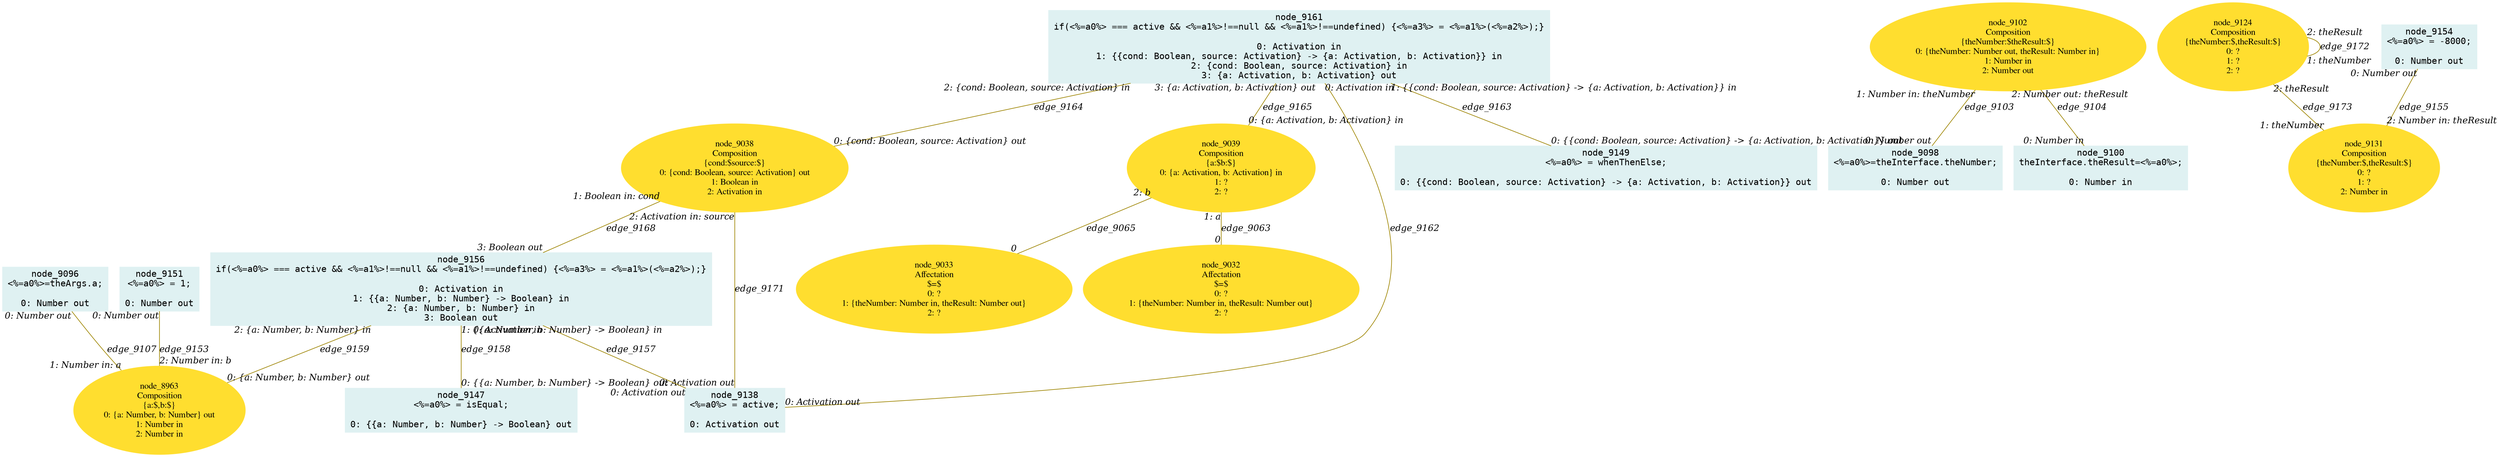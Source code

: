 digraph g{node_8963 [shape="ellipse", style="filled", color="#ffde2f", fontname="Times", label="node_8963
Composition
{a:$,b:$}
0: {a: Number, b: Number} out
1: Number in
2: Number in" ]
node_9032 [shape="ellipse", style="filled", color="#ffde2f", fontname="Times", label="node_9032
Affectation
$=$
0: ?
1: {theNumber: Number in, theResult: Number out}
2: ?" ]
node_9033 [shape="ellipse", style="filled", color="#ffde2f", fontname="Times", label="node_9033
Affectation
$=$
0: ?
1: {theNumber: Number in, theResult: Number out}
2: ?" ]
node_9038 [shape="ellipse", style="filled", color="#ffde2f", fontname="Times", label="node_9038
Composition
{cond:$source:$}
0: {cond: Boolean, source: Activation} out
1: Boolean in
2: Activation in" ]
node_9039 [shape="ellipse", style="filled", color="#ffde2f", fontname="Times", label="node_9039
Composition
{a:$b:$}
0: {a: Activation, b: Activation} in
1: ?
2: ?" ]
node_9096 [shape="box", style="filled", color="#dff1f2", fontname="Courier", label="node_9096
<%=a0%>=theArgs.a;

0: Number out" ]
node_9098 [shape="box", style="filled", color="#dff1f2", fontname="Courier", label="node_9098
<%=a0%>=theInterface.theNumber;

0: Number out" ]
node_9100 [shape="box", style="filled", color="#dff1f2", fontname="Courier", label="node_9100
theInterface.theResult=<%=a0%>;

0: Number in" ]
node_9102 [shape="ellipse", style="filled", color="#ffde2f", fontname="Times", label="node_9102
Composition
{theNumber:$theResult:$}
0: {theNumber: Number out, theResult: Number in}
1: Number in
2: Number out" ]
node_9124 [shape="ellipse", style="filled", color="#ffde2f", fontname="Times", label="node_9124
Composition
{theNumber:$,theResult:$}
0: ?
1: ?
2: ?" ]
node_9131 [shape="ellipse", style="filled", color="#ffde2f", fontname="Times", label="node_9131
Composition
{theNumber:$,theResult:$}
0: ?
1: ?
2: Number in" ]
node_9138 [shape="box", style="filled", color="#dff1f2", fontname="Courier", label="node_9138
<%=a0%> = active;

0: Activation out" ]
node_9147 [shape="box", style="filled", color="#dff1f2", fontname="Courier", label="node_9147
<%=a0%> = isEqual;

0: {{a: Number, b: Number} -> Boolean} out" ]
node_9149 [shape="box", style="filled", color="#dff1f2", fontname="Courier", label="node_9149
<%=a0%> = whenThenElse;

0: {{cond: Boolean, source: Activation} -> {a: Activation, b: Activation}} out" ]
node_9151 [shape="box", style="filled", color="#dff1f2", fontname="Courier", label="node_9151
<%=a0%> = 1;

0: Number out" ]
node_9154 [shape="box", style="filled", color="#dff1f2", fontname="Courier", label="node_9154
<%=a0%> = -8000;

0: Number out" ]
node_9156 [shape="box", style="filled", color="#dff1f2", fontname="Courier", label="node_9156
if(<%=a0%> === active && <%=a1%>!==null && <%=a1%>!==undefined) {<%=a3%> = <%=a1%>(<%=a2%>);}

0: Activation in
1: {{a: Number, b: Number} -> Boolean} in
2: {a: Number, b: Number} in
3: Boolean out" ]
node_9161 [shape="box", style="filled", color="#dff1f2", fontname="Courier", label="node_9161
if(<%=a0%> === active && <%=a1%>!==null && <%=a1%>!==undefined) {<%=a3%> = <%=a1%>(<%=a2%>);}

0: Activation in
1: {{cond: Boolean, source: Activation} -> {a: Activation, b: Activation}} in
2: {cond: Boolean, source: Activation} in
3: {a: Activation, b: Activation} out" ]
node_9039 -> node_9032 [dir=none, arrowHead=none, fontname="Times-Italic", arrowsize=1, color="#9d8400", label="edge_9063",  headlabel="0", taillabel="1: a" ]
node_9039 -> node_9033 [dir=none, arrowHead=none, fontname="Times-Italic", arrowsize=1, color="#9d8400", label="edge_9065",  headlabel="0", taillabel="2: b" ]
node_9102 -> node_9098 [dir=none, arrowHead=none, fontname="Times-Italic", arrowsize=1, color="#9d8400", label="edge_9103",  headlabel="0: Number out", taillabel="1: Number in: theNumber" ]
node_9102 -> node_9100 [dir=none, arrowHead=none, fontname="Times-Italic", arrowsize=1, color="#9d8400", label="edge_9104",  headlabel="0: Number in", taillabel="2: Number out: theResult" ]
node_9096 -> node_8963 [dir=none, arrowHead=none, fontname="Times-Italic", arrowsize=1, color="#9d8400", label="edge_9107",  headlabel="1: Number in: a", taillabel="0: Number out" ]
node_9151 -> node_8963 [dir=none, arrowHead=none, fontname="Times-Italic", arrowsize=1, color="#9d8400", label="edge_9153",  headlabel="2: Number in: b", taillabel="0: Number out" ]
node_9154 -> node_9131 [dir=none, arrowHead=none, fontname="Times-Italic", arrowsize=1, color="#9d8400", label="edge_9155",  headlabel="2: Number in: theResult", taillabel="0: Number out" ]
node_9156 -> node_9138 [dir=none, arrowHead=none, fontname="Times-Italic", arrowsize=1, color="#9d8400", label="edge_9157",  headlabel="0: Activation out", taillabel="0: Activation in" ]
node_9156 -> node_9147 [dir=none, arrowHead=none, fontname="Times-Italic", arrowsize=1, color="#9d8400", label="edge_9158",  headlabel="0: {{a: Number, b: Number} -> Boolean} out", taillabel="1: {{a: Number, b: Number} -> Boolean} in" ]
node_9156 -> node_8963 [dir=none, arrowHead=none, fontname="Times-Italic", arrowsize=1, color="#9d8400", label="edge_9159",  headlabel="0: {a: Number, b: Number} out", taillabel="2: {a: Number, b: Number} in" ]
node_9161 -> node_9138 [dir=none, arrowHead=none, fontname="Times-Italic", arrowsize=1, color="#9d8400", label="edge_9162",  headlabel="0: Activation out", taillabel="0: Activation in" ]
node_9161 -> node_9149 [dir=none, arrowHead=none, fontname="Times-Italic", arrowsize=1, color="#9d8400", label="edge_9163",  headlabel="0: {{cond: Boolean, source: Activation} -> {a: Activation, b: Activation}} out", taillabel="1: {{cond: Boolean, source: Activation} -> {a: Activation, b: Activation}} in" ]
node_9161 -> node_9038 [dir=none, arrowHead=none, fontname="Times-Italic", arrowsize=1, color="#9d8400", label="edge_9164",  headlabel="0: {cond: Boolean, source: Activation} out", taillabel="2: {cond: Boolean, source: Activation} in" ]
node_9161 -> node_9039 [dir=none, arrowHead=none, fontname="Times-Italic", arrowsize=1, color="#9d8400", label="edge_9165",  headlabel="0: {a: Activation, b: Activation} in", taillabel="3: {a: Activation, b: Activation} out" ]
node_9038 -> node_9156 [dir=none, arrowHead=none, fontname="Times-Italic", arrowsize=1, color="#9d8400", label="edge_9168",  headlabel="3: Boolean out", taillabel="1: Boolean in: cond" ]
node_9038 -> node_9138 [dir=none, arrowHead=none, fontname="Times-Italic", arrowsize=1, color="#9d8400", label="edge_9171",  headlabel="0: Activation out", taillabel="2: Activation in: source" ]
node_9124 -> node_9124 [dir=none, arrowHead=none, fontname="Times-Italic", arrowsize=1, color="#9d8400", label="edge_9172",  headlabel="1: theNumber", taillabel="2: theResult" ]
node_9124 -> node_9131 [dir=none, arrowHead=none, fontname="Times-Italic", arrowsize=1, color="#9d8400", label="edge_9173",  headlabel="1: theNumber", taillabel="2: theResult" ]
}